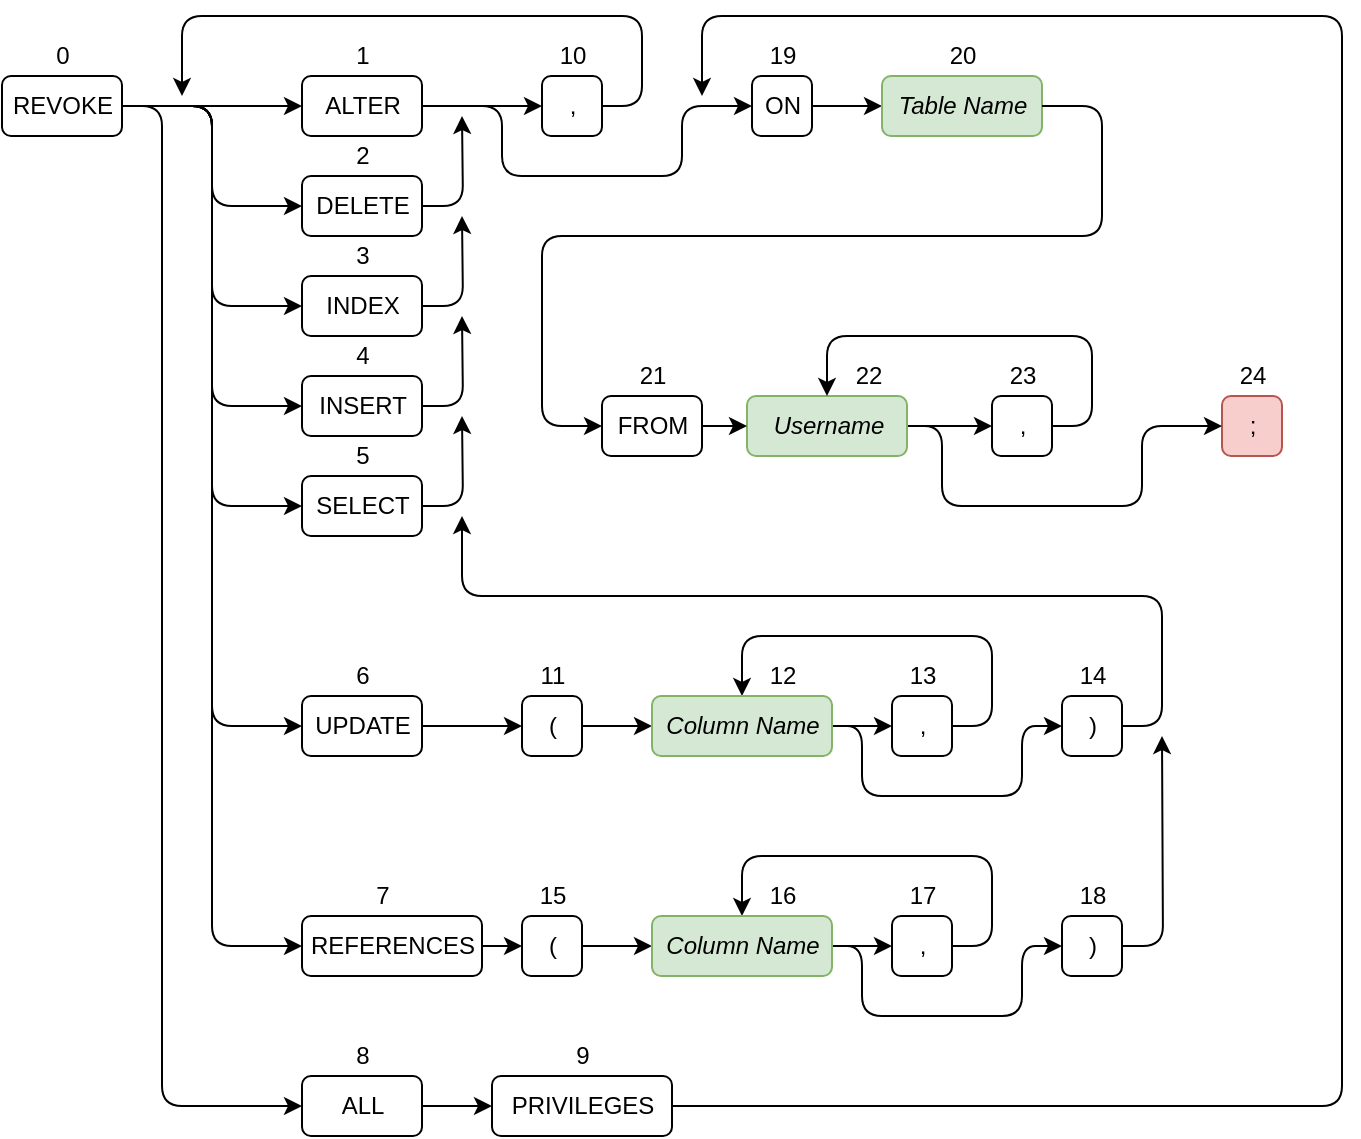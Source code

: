 <mxfile version="13.8.0" type="device"><diagram id="HH97DMklG3GvuwQJtJBX" name="Page-1"><mxGraphModel dx="1422" dy="804" grid="1" gridSize="10" guides="1" tooltips="1" connect="1" arrows="1" fold="1" page="1" pageScale="1" pageWidth="850" pageHeight="1100" math="0" shadow="0"><root><mxCell id="0"/><mxCell id="1" parent="0"/><mxCell id="w54cBLAl5rAkxmdbFsFD-27" style="edgeStyle=orthogonalEdgeStyle;orthogonalLoop=1;jettySize=auto;html=1;exitX=1;exitY=0.5;exitDx=0;exitDy=0;entryX=0;entryY=0.5;entryDx=0;entryDy=0;" parent="1" source="w54cBLAl5rAkxmdbFsFD-1" edge="1"><mxGeometry relative="1" as="geometry"><mxPoint x="180" y="95" as="targetPoint"/></mxGeometry></mxCell><mxCell id="w54cBLAl5rAkxmdbFsFD-126" style="edgeStyle=orthogonalEdgeStyle;orthogonalLoop=1;jettySize=auto;html=1;exitX=1;exitY=0.5;exitDx=0;exitDy=0;entryX=0;entryY=0.5;entryDx=0;entryDy=0;" parent="1" source="w54cBLAl5rAkxmdbFsFD-1" target="w54cBLAl5rAkxmdbFsFD-112" edge="1"><mxGeometry relative="1" as="geometry"/></mxCell><mxCell id="w54cBLAl5rAkxmdbFsFD-127" style="edgeStyle=orthogonalEdgeStyle;orthogonalLoop=1;jettySize=auto;html=1;exitX=1;exitY=0.5;exitDx=0;exitDy=0;entryX=0;entryY=0.5;entryDx=0;entryDy=0;" parent="1" source="w54cBLAl5rAkxmdbFsFD-1" target="w54cBLAl5rAkxmdbFsFD-114" edge="1"><mxGeometry relative="1" as="geometry"/></mxCell><mxCell id="w54cBLAl5rAkxmdbFsFD-128" style="edgeStyle=orthogonalEdgeStyle;orthogonalLoop=1;jettySize=auto;html=1;exitX=1;exitY=0.5;exitDx=0;exitDy=0;entryX=0;entryY=0.5;entryDx=0;entryDy=0;" parent="1" source="w54cBLAl5rAkxmdbFsFD-1" target="w54cBLAl5rAkxmdbFsFD-116" edge="1"><mxGeometry relative="1" as="geometry"/></mxCell><mxCell id="w54cBLAl5rAkxmdbFsFD-129" style="edgeStyle=orthogonalEdgeStyle;orthogonalLoop=1;jettySize=auto;html=1;exitX=1;exitY=0.5;exitDx=0;exitDy=0;entryX=0;entryY=0.5;entryDx=0;entryDy=0;" parent="1" source="w54cBLAl5rAkxmdbFsFD-1" target="w54cBLAl5rAkxmdbFsFD-118" edge="1"><mxGeometry relative="1" as="geometry"/></mxCell><mxCell id="w54cBLAl5rAkxmdbFsFD-130" style="edgeStyle=orthogonalEdgeStyle;orthogonalLoop=1;jettySize=auto;html=1;exitX=1;exitY=0.5;exitDx=0;exitDy=0;entryX=0;entryY=0.5;entryDx=0;entryDy=0;" parent="1" source="w54cBLAl5rAkxmdbFsFD-1" target="w54cBLAl5rAkxmdbFsFD-120" edge="1"><mxGeometry relative="1" as="geometry"/></mxCell><mxCell id="w54cBLAl5rAkxmdbFsFD-131" style="edgeStyle=orthogonalEdgeStyle;orthogonalLoop=1;jettySize=auto;html=1;exitX=1;exitY=0.5;exitDx=0;exitDy=0;entryX=0;entryY=0.5;entryDx=0;entryDy=0;" parent="1" source="w54cBLAl5rAkxmdbFsFD-1" target="w54cBLAl5rAkxmdbFsFD-122" edge="1"><mxGeometry relative="1" as="geometry"><Array as="points"><mxPoint x="110" y="95"/><mxPoint x="110" y="595"/></Array></mxGeometry></mxCell><mxCell id="pe3f59R0KPCphESlrHph-3" style="edgeStyle=orthogonalEdgeStyle;orthogonalLoop=1;jettySize=auto;html=1;exitX=1;exitY=0.5;exitDx=0;exitDy=0;entryX=0;entryY=0.5;entryDx=0;entryDy=0;" parent="1" source="w54cBLAl5rAkxmdbFsFD-1" target="pe3f59R0KPCphESlrHph-1" edge="1"><mxGeometry relative="1" as="geometry"/></mxCell><mxCell id="w54cBLAl5rAkxmdbFsFD-1" value="REVOKE" style="html=1;rounded=1;" parent="1" vertex="1"><mxGeometry x="30" y="80" width="60" height="30" as="geometry"/></mxCell><mxCell id="w54cBLAl5rAkxmdbFsFD-2" value="0" style="text;html=1;align=center;verticalAlign=middle;resizable=0;points=[];autosize=1;rounded=1;" parent="1" vertex="1"><mxGeometry x="50" y="60" width="20" height="20" as="geometry"/></mxCell><mxCell id="w54cBLAl5rAkxmdbFsFD-29" style="edgeStyle=orthogonalEdgeStyle;orthogonalLoop=1;jettySize=auto;html=1;exitX=1;exitY=0.5;exitDx=0;exitDy=0;entryX=0;entryY=0.5;entryDx=0;entryDy=0;" parent="1" source="w54cBLAl5rAkxmdbFsFD-110" target="w54cBLAl5rAkxmdbFsFD-45" edge="1"><mxGeometry relative="1" as="geometry"><mxPoint x="260" y="95" as="sourcePoint"/><mxPoint x="290" y="95" as="targetPoint"/></mxGeometry></mxCell><mxCell id="w54cBLAl5rAkxmdbFsFD-44" style="edgeStyle=orthogonalEdgeStyle;orthogonalLoop=1;jettySize=auto;html=1;exitX=1;exitY=0.5;exitDx=0;exitDy=0;" parent="1" source="w54cBLAl5rAkxmdbFsFD-45" edge="1"><mxGeometry relative="1" as="geometry"><mxPoint x="120" y="90" as="targetPoint"/><Array as="points"><mxPoint x="350" y="95"/><mxPoint x="350" y="50"/><mxPoint x="120" y="50"/></Array></mxGeometry></mxCell><mxCell id="w54cBLAl5rAkxmdbFsFD-45" value="," style="html=1;rounded=1;" parent="1" vertex="1"><mxGeometry x="300" y="80" width="30" height="30" as="geometry"/></mxCell><mxCell id="w54cBLAl5rAkxmdbFsFD-46" value="10" style="text;html=1;align=center;verticalAlign=middle;resizable=0;points=[];autosize=1;rounded=1;" parent="1" vertex="1"><mxGeometry x="300" y="60" width="30" height="20" as="geometry"/></mxCell><mxCell id="w54cBLAl5rAkxmdbFsFD-53" value=";" style="html=1;fillColor=#f8cecc;strokeColor=#b85450;rounded=1;" parent="1" vertex="1"><mxGeometry x="640" y="240" width="30" height="30" as="geometry"/></mxCell><mxCell id="w54cBLAl5rAkxmdbFsFD-54" value="24" style="text;html=1;align=center;verticalAlign=middle;resizable=0;points=[];autosize=1;rounded=1;" parent="1" vertex="1"><mxGeometry x="640" y="220" width="30" height="20" as="geometry"/></mxCell><mxCell id="w54cBLAl5rAkxmdbFsFD-76" style="edgeStyle=orthogonalEdgeStyle;orthogonalLoop=1;jettySize=auto;html=1;exitX=1;exitY=0.5;exitDx=0;exitDy=0;entryX=0;entryY=0.5;entryDx=0;entryDy=0;" parent="1" source="w54cBLAl5rAkxmdbFsFD-62" target="w54cBLAl5rAkxmdbFsFD-74" edge="1"><mxGeometry relative="1" as="geometry"><mxPoint x="555" y="95" as="targetPoint"/></mxGeometry></mxCell><mxCell id="w54cBLAl5rAkxmdbFsFD-62" value="ON" style="html=1;rounded=1;" parent="1" vertex="1"><mxGeometry x="405" y="80" width="30" height="30" as="geometry"/></mxCell><mxCell id="w54cBLAl5rAkxmdbFsFD-63" value="19" style="text;html=1;align=center;verticalAlign=middle;resizable=0;points=[];autosize=1;rounded=1;" parent="1" vertex="1"><mxGeometry x="405" y="60" width="30" height="20" as="geometry"/></mxCell><mxCell id="w54cBLAl5rAkxmdbFsFD-74" value="&lt;i&gt;Table Name&lt;/i&gt;" style="html=1;fillColor=#d5e8d4;strokeColor=#82b366;rounded=1;" parent="1" vertex="1"><mxGeometry x="470" y="80" width="80" height="30" as="geometry"/></mxCell><mxCell id="w54cBLAl5rAkxmdbFsFD-75" value="20" style="text;html=1;align=center;verticalAlign=middle;resizable=0;points=[];autosize=1;rounded=1;" parent="1" vertex="1"><mxGeometry x="495" y="60" width="30" height="20" as="geometry"/></mxCell><mxCell id="w54cBLAl5rAkxmdbFsFD-93" style="edgeStyle=orthogonalEdgeStyle;orthogonalLoop=1;jettySize=auto;html=1;exitX=1;exitY=0.5;exitDx=0;exitDy=0;entryX=0;entryY=0.5;entryDx=0;entryDy=0;" parent="1" source="w54cBLAl5rAkxmdbFsFD-74" target="w54cBLAl5rAkxmdbFsFD-170" edge="1"><mxGeometry relative="1" as="geometry"><mxPoint x="630" y="95" as="sourcePoint"/><mxPoint x="690" y="95" as="targetPoint"/><Array as="points"><mxPoint x="580" y="95"/><mxPoint x="580" y="160"/><mxPoint x="300" y="160"/><mxPoint x="300" y="255"/></Array></mxGeometry></mxCell><mxCell id="w54cBLAl5rAkxmdbFsFD-187" style="edgeStyle=orthogonalEdgeStyle;orthogonalLoop=1;jettySize=auto;html=1;exitX=1;exitY=0.5;exitDx=0;exitDy=0;entryX=0;entryY=0.5;entryDx=0;entryDy=0;" parent="1" source="w54cBLAl5rAkxmdbFsFD-110" target="w54cBLAl5rAkxmdbFsFD-62" edge="1"><mxGeometry relative="1" as="geometry"><Array as="points"><mxPoint x="280" y="95"/><mxPoint x="280" y="130"/><mxPoint x="370" y="130"/><mxPoint x="370" y="95"/></Array></mxGeometry></mxCell><mxCell id="w54cBLAl5rAkxmdbFsFD-110" value="ALTER" style="html=1;rounded=1;" parent="1" vertex="1"><mxGeometry x="180" y="80" width="60" height="30" as="geometry"/></mxCell><mxCell id="w54cBLAl5rAkxmdbFsFD-111" value="1" style="text;html=1;align=center;verticalAlign=middle;resizable=0;points=[];autosize=1;rounded=1;" parent="1" vertex="1"><mxGeometry x="200" y="60" width="20" height="20" as="geometry"/></mxCell><mxCell id="MTPqEMZYFRVsI5mLDNGk-6" style="edgeStyle=orthogonalEdgeStyle;rounded=1;orthogonalLoop=1;jettySize=auto;html=1;exitX=1;exitY=0.5;exitDx=0;exitDy=0;" parent="1" source="w54cBLAl5rAkxmdbFsFD-112" edge="1"><mxGeometry relative="1" as="geometry"><mxPoint x="260" y="100" as="targetPoint"/></mxGeometry></mxCell><mxCell id="w54cBLAl5rAkxmdbFsFD-112" value="DELETE" style="html=1;rounded=1;" parent="1" vertex="1"><mxGeometry x="180" y="130" width="60" height="30" as="geometry"/></mxCell><mxCell id="w54cBLAl5rAkxmdbFsFD-113" value="2" style="text;html=1;align=center;verticalAlign=middle;resizable=0;points=[];autosize=1;rounded=1;" parent="1" vertex="1"><mxGeometry x="200" y="110" width="20" height="20" as="geometry"/></mxCell><mxCell id="MTPqEMZYFRVsI5mLDNGk-5" style="edgeStyle=orthogonalEdgeStyle;rounded=1;orthogonalLoop=1;jettySize=auto;html=1;exitX=1;exitY=0.5;exitDx=0;exitDy=0;" parent="1" source="w54cBLAl5rAkxmdbFsFD-114" edge="1"><mxGeometry relative="1" as="geometry"><mxPoint x="260" y="150" as="targetPoint"/></mxGeometry></mxCell><mxCell id="w54cBLAl5rAkxmdbFsFD-114" value="INDEX" style="html=1;rounded=1;" parent="1" vertex="1"><mxGeometry x="180" y="180" width="60" height="30" as="geometry"/></mxCell><mxCell id="w54cBLAl5rAkxmdbFsFD-115" value="3" style="text;html=1;align=center;verticalAlign=middle;resizable=0;points=[];autosize=1;rounded=1;" parent="1" vertex="1"><mxGeometry x="200" y="160" width="20" height="20" as="geometry"/></mxCell><mxCell id="MTPqEMZYFRVsI5mLDNGk-4" style="edgeStyle=orthogonalEdgeStyle;rounded=1;orthogonalLoop=1;jettySize=auto;html=1;exitX=1;exitY=0.5;exitDx=0;exitDy=0;" parent="1" source="w54cBLAl5rAkxmdbFsFD-116" edge="1"><mxGeometry relative="1" as="geometry"><mxPoint x="260" y="200" as="targetPoint"/></mxGeometry></mxCell><mxCell id="w54cBLAl5rAkxmdbFsFD-116" value="INSERT" style="html=1;rounded=1;" parent="1" vertex="1"><mxGeometry x="180" y="230" width="60" height="30" as="geometry"/></mxCell><mxCell id="w54cBLAl5rAkxmdbFsFD-117" value="4" style="text;html=1;align=center;verticalAlign=middle;resizable=0;points=[];autosize=1;rounded=1;" parent="1" vertex="1"><mxGeometry x="200" y="210" width="20" height="20" as="geometry"/></mxCell><mxCell id="w54cBLAl5rAkxmdbFsFD-154" style="edgeStyle=orthogonalEdgeStyle;orthogonalLoop=1;jettySize=auto;html=1;exitX=1;exitY=0.5;exitDx=0;exitDy=0;entryX=0;entryY=0.5;entryDx=0;entryDy=0;" parent="1" source="w54cBLAl5rAkxmdbFsFD-118" target="w54cBLAl5rAkxmdbFsFD-136" edge="1"><mxGeometry relative="1" as="geometry"/></mxCell><mxCell id="w54cBLAl5rAkxmdbFsFD-118" value="UPDATE" style="html=1;rounded=1;" parent="1" vertex="1"><mxGeometry x="180" y="390" width="60" height="30" as="geometry"/></mxCell><mxCell id="w54cBLAl5rAkxmdbFsFD-119" value="6" style="text;html=1;align=center;verticalAlign=middle;resizable=0;points=[];autosize=1;rounded=1;" parent="1" vertex="1"><mxGeometry x="200" y="370" width="20" height="20" as="geometry"/></mxCell><mxCell id="w54cBLAl5rAkxmdbFsFD-155" style="edgeStyle=orthogonalEdgeStyle;orthogonalLoop=1;jettySize=auto;html=1;exitX=1;exitY=0.5;exitDx=0;exitDy=0;entryX=0;entryY=0.5;entryDx=0;entryDy=0;" parent="1" source="w54cBLAl5rAkxmdbFsFD-120" target="w54cBLAl5rAkxmdbFsFD-134" edge="1"><mxGeometry relative="1" as="geometry"/></mxCell><mxCell id="w54cBLAl5rAkxmdbFsFD-120" value="REFERENCES" style="html=1;rounded=1;" parent="1" vertex="1"><mxGeometry x="180" y="500" width="90" height="30" as="geometry"/></mxCell><mxCell id="w54cBLAl5rAkxmdbFsFD-121" value="7" style="text;html=1;align=center;verticalAlign=middle;resizable=0;points=[];autosize=1;rounded=1;" parent="1" vertex="1"><mxGeometry x="210" y="480" width="20" height="20" as="geometry"/></mxCell><mxCell id="w54cBLAl5rAkxmdbFsFD-132" style="edgeStyle=orthogonalEdgeStyle;orthogonalLoop=1;jettySize=auto;html=1;exitX=1;exitY=0.5;exitDx=0;exitDy=0;entryX=0;entryY=0.5;entryDx=0;entryDy=0;" parent="1" source="w54cBLAl5rAkxmdbFsFD-122" target="w54cBLAl5rAkxmdbFsFD-124" edge="1"><mxGeometry relative="1" as="geometry"/></mxCell><mxCell id="w54cBLAl5rAkxmdbFsFD-122" value="ALL" style="html=1;rounded=1;" parent="1" vertex="1"><mxGeometry x="180" y="580" width="60" height="30" as="geometry"/></mxCell><mxCell id="w54cBLAl5rAkxmdbFsFD-123" value="8" style="text;html=1;align=center;verticalAlign=middle;resizable=0;points=[];autosize=1;rounded=1;" parent="1" vertex="1"><mxGeometry x="200" y="560" width="20" height="20" as="geometry"/></mxCell><mxCell id="w54cBLAl5rAkxmdbFsFD-133" style="edgeStyle=orthogonalEdgeStyle;orthogonalLoop=1;jettySize=auto;html=1;exitX=1;exitY=0.5;exitDx=0;exitDy=0;" parent="1" source="w54cBLAl5rAkxmdbFsFD-124" edge="1"><mxGeometry relative="1" as="geometry"><mxPoint x="380" y="90" as="targetPoint"/><Array as="points"><mxPoint x="700" y="595"/><mxPoint x="700" y="50"/><mxPoint x="380" y="50"/></Array></mxGeometry></mxCell><mxCell id="w54cBLAl5rAkxmdbFsFD-124" value="PRIVILEGES" style="html=1;rounded=1;" parent="1" vertex="1"><mxGeometry x="275" y="580" width="90" height="30" as="geometry"/></mxCell><mxCell id="w54cBLAl5rAkxmdbFsFD-125" value="9" style="text;html=1;align=center;verticalAlign=middle;resizable=0;points=[];autosize=1;rounded=1;" parent="1" vertex="1"><mxGeometry x="310" y="560" width="20" height="20" as="geometry"/></mxCell><mxCell id="w54cBLAl5rAkxmdbFsFD-153" style="edgeStyle=orthogonalEdgeStyle;orthogonalLoop=1;jettySize=auto;html=1;exitX=1;exitY=0.5;exitDx=0;exitDy=0;entryX=0;entryY=0.5;entryDx=0;entryDy=0;" parent="1" source="w54cBLAl5rAkxmdbFsFD-134" target="w54cBLAl5rAkxmdbFsFD-150" edge="1"><mxGeometry relative="1" as="geometry"/></mxCell><mxCell id="w54cBLAl5rAkxmdbFsFD-134" value="(" style="html=1;rounded=1;" parent="1" vertex="1"><mxGeometry x="290" y="500" width="30" height="30" as="geometry"/></mxCell><mxCell id="w54cBLAl5rAkxmdbFsFD-135" value="15" style="text;html=1;align=center;verticalAlign=middle;resizable=0;points=[];autosize=1;rounded=1;" parent="1" vertex="1"><mxGeometry x="290" y="480" width="30" height="20" as="geometry"/></mxCell><mxCell id="w54cBLAl5rAkxmdbFsFD-152" style="edgeStyle=orthogonalEdgeStyle;orthogonalLoop=1;jettySize=auto;html=1;exitX=1;exitY=0.5;exitDx=0;exitDy=0;entryX=0;entryY=0.5;entryDx=0;entryDy=0;" parent="1" source="w54cBLAl5rAkxmdbFsFD-136" target="w54cBLAl5rAkxmdbFsFD-146" edge="1"><mxGeometry relative="1" as="geometry"/></mxCell><mxCell id="w54cBLAl5rAkxmdbFsFD-136" value="(" style="html=1;rounded=1;" parent="1" vertex="1"><mxGeometry x="290" y="390" width="30" height="30" as="geometry"/></mxCell><mxCell id="w54cBLAl5rAkxmdbFsFD-137" value="11" style="text;html=1;align=center;verticalAlign=middle;resizable=0;points=[];autosize=1;rounded=1;" parent="1" vertex="1"><mxGeometry x="290" y="370" width="30" height="20" as="geometry"/></mxCell><mxCell id="w54cBLAl5rAkxmdbFsFD-161" style="edgeStyle=orthogonalEdgeStyle;orthogonalLoop=1;jettySize=auto;html=1;exitX=1;exitY=0.5;exitDx=0;exitDy=0;entryX=0.5;entryY=0;entryDx=0;entryDy=0;" parent="1" source="w54cBLAl5rAkxmdbFsFD-138" target="w54cBLAl5rAkxmdbFsFD-150" edge="1"><mxGeometry relative="1" as="geometry"><Array as="points"><mxPoint x="525" y="515"/><mxPoint x="525" y="470"/><mxPoint x="400" y="470"/></Array></mxGeometry></mxCell><mxCell id="w54cBLAl5rAkxmdbFsFD-138" value="," style="html=1;rounded=1;" parent="1" vertex="1"><mxGeometry x="475" y="500" width="30" height="30" as="geometry"/></mxCell><mxCell id="w54cBLAl5rAkxmdbFsFD-139" value="17" style="text;html=1;align=center;verticalAlign=middle;resizable=0;points=[];autosize=1;rounded=1;" parent="1" vertex="1"><mxGeometry x="475" y="480" width="30" height="20" as="geometry"/></mxCell><mxCell id="w54cBLAl5rAkxmdbFsFD-158" style="edgeStyle=orthogonalEdgeStyle;orthogonalLoop=1;jettySize=auto;html=1;exitX=1;exitY=0.5;exitDx=0;exitDy=0;entryX=0.5;entryY=0;entryDx=0;entryDy=0;" parent="1" source="w54cBLAl5rAkxmdbFsFD-142" target="w54cBLAl5rAkxmdbFsFD-146" edge="1"><mxGeometry relative="1" as="geometry"><mxPoint x="375" y="340" as="targetPoint"/><Array as="points"><mxPoint x="525" y="405"/><mxPoint x="525" y="360"/><mxPoint x="400" y="360"/></Array></mxGeometry></mxCell><mxCell id="w54cBLAl5rAkxmdbFsFD-142" value="," style="html=1;rounded=1;" parent="1" vertex="1"><mxGeometry x="475" y="390" width="30" height="30" as="geometry"/></mxCell><mxCell id="w54cBLAl5rAkxmdbFsFD-143" value="13" style="text;html=1;align=center;verticalAlign=middle;resizable=0;points=[];autosize=1;rounded=1;" parent="1" vertex="1"><mxGeometry x="475" y="370" width="30" height="20" as="geometry"/></mxCell><mxCell id="w54cBLAl5rAkxmdbFsFD-156" style="edgeStyle=orthogonalEdgeStyle;orthogonalLoop=1;jettySize=auto;html=1;exitX=1;exitY=0.5;exitDx=0;exitDy=0;entryX=0;entryY=0.5;entryDx=0;entryDy=0;" parent="1" source="w54cBLAl5rAkxmdbFsFD-146" target="w54cBLAl5rAkxmdbFsFD-142" edge="1"><mxGeometry relative="1" as="geometry"/></mxCell><mxCell id="eOiKbTs08D9yLlsTAo8E-1" style="edgeStyle=orthogonalEdgeStyle;rounded=1;orthogonalLoop=1;jettySize=auto;html=1;exitX=1;exitY=0.5;exitDx=0;exitDy=0;entryX=0;entryY=0.5;entryDx=0;entryDy=0;" parent="1" source="w54cBLAl5rAkxmdbFsFD-146" edge="1" target="w54cBLAl5rAkxmdbFsFD-162"><mxGeometry relative="1" as="geometry"><mxPoint x="540" y="410" as="targetPoint"/><Array as="points"><mxPoint x="460" y="405"/><mxPoint x="460" y="440"/><mxPoint x="540" y="440"/><mxPoint x="540" y="405"/></Array></mxGeometry></mxCell><mxCell id="w54cBLAl5rAkxmdbFsFD-146" value="&lt;i&gt;Column Name&lt;/i&gt;" style="html=1;fillColor=#d5e8d4;strokeColor=#82b366;rounded=1;" parent="1" vertex="1"><mxGeometry x="355" y="390" width="90" height="30" as="geometry"/></mxCell><mxCell id="w54cBLAl5rAkxmdbFsFD-147" value="12" style="text;html=1;align=center;verticalAlign=middle;resizable=0;points=[];autosize=1;rounded=1;" parent="1" vertex="1"><mxGeometry x="405" y="370" width="30" height="20" as="geometry"/></mxCell><mxCell id="w54cBLAl5rAkxmdbFsFD-157" style="edgeStyle=orthogonalEdgeStyle;orthogonalLoop=1;jettySize=auto;html=1;exitX=1;exitY=0.5;exitDx=0;exitDy=0;entryX=0;entryY=0.5;entryDx=0;entryDy=0;" parent="1" source="w54cBLAl5rAkxmdbFsFD-150" target="w54cBLAl5rAkxmdbFsFD-138" edge="1"><mxGeometry relative="1" as="geometry"/></mxCell><mxCell id="eOiKbTs08D9yLlsTAo8E-2" style="edgeStyle=orthogonalEdgeStyle;rounded=1;orthogonalLoop=1;jettySize=auto;html=1;exitX=1;exitY=0.5;exitDx=0;exitDy=0;entryX=0;entryY=0.5;entryDx=0;entryDy=0;" parent="1" source="w54cBLAl5rAkxmdbFsFD-150" edge="1" target="w54cBLAl5rAkxmdbFsFD-164"><mxGeometry relative="1" as="geometry"><mxPoint x="540" y="520" as="targetPoint"/><Array as="points"><mxPoint x="460" y="515"/><mxPoint x="460" y="550"/><mxPoint x="540" y="550"/><mxPoint x="540" y="515"/></Array></mxGeometry></mxCell><mxCell id="w54cBLAl5rAkxmdbFsFD-150" value="&lt;i&gt;Column Name&lt;/i&gt;" style="html=1;fillColor=#d5e8d4;strokeColor=#82b366;rounded=1;" parent="1" vertex="1"><mxGeometry x="355" y="500" width="90" height="30" as="geometry"/></mxCell><mxCell id="w54cBLAl5rAkxmdbFsFD-151" value="16" style="text;html=1;align=center;verticalAlign=middle;resizable=0;points=[];autosize=1;rounded=1;" parent="1" vertex="1"><mxGeometry x="405" y="480" width="30" height="20" as="geometry"/></mxCell><mxCell id="MTPqEMZYFRVsI5mLDNGk-2" style="edgeStyle=orthogonalEdgeStyle;rounded=1;orthogonalLoop=1;jettySize=auto;html=1;exitX=1;exitY=0.5;exitDx=0;exitDy=0;" parent="1" source="w54cBLAl5rAkxmdbFsFD-162" edge="1"><mxGeometry relative="1" as="geometry"><mxPoint x="260" y="300" as="targetPoint"/><Array as="points"><mxPoint x="610" y="405"/><mxPoint x="610" y="340"/><mxPoint x="260" y="340"/></Array></mxGeometry></mxCell><mxCell id="w54cBLAl5rAkxmdbFsFD-162" value=")" style="html=1;rounded=1;" parent="1" vertex="1"><mxGeometry x="560" y="390" width="30" height="30" as="geometry"/></mxCell><mxCell id="w54cBLAl5rAkxmdbFsFD-163" value="14" style="text;html=1;align=center;verticalAlign=middle;resizable=0;points=[];autosize=1;rounded=1;" parent="1" vertex="1"><mxGeometry x="560" y="370" width="30" height="20" as="geometry"/></mxCell><mxCell id="MTPqEMZYFRVsI5mLDNGk-1" style="edgeStyle=orthogonalEdgeStyle;rounded=1;orthogonalLoop=1;jettySize=auto;html=1;exitX=1;exitY=0.5;exitDx=0;exitDy=0;" parent="1" source="w54cBLAl5rAkxmdbFsFD-164" edge="1"><mxGeometry relative="1" as="geometry"><mxPoint x="610" y="410" as="targetPoint"/></mxGeometry></mxCell><mxCell id="w54cBLAl5rAkxmdbFsFD-164" value=")" style="html=1;rounded=1;" parent="1" vertex="1"><mxGeometry x="560" y="500" width="30" height="30" as="geometry"/></mxCell><mxCell id="w54cBLAl5rAkxmdbFsFD-165" value="18" style="text;html=1;align=center;verticalAlign=middle;resizable=0;points=[];autosize=1;rounded=1;" parent="1" vertex="1"><mxGeometry x="560" y="480" width="30" height="20" as="geometry"/></mxCell><mxCell id="w54cBLAl5rAkxmdbFsFD-183" style="edgeStyle=orthogonalEdgeStyle;orthogonalLoop=1;jettySize=auto;html=1;exitX=1;exitY=0.5;exitDx=0;exitDy=0;entryX=0;entryY=0.5;entryDx=0;entryDy=0;" parent="1" source="w54cBLAl5rAkxmdbFsFD-168" target="w54cBLAl5rAkxmdbFsFD-172" edge="1"><mxGeometry relative="1" as="geometry"/></mxCell><mxCell id="w54cBLAl5rAkxmdbFsFD-189" style="edgeStyle=orthogonalEdgeStyle;orthogonalLoop=1;jettySize=auto;html=1;exitX=1;exitY=0.5;exitDx=0;exitDy=0;entryX=0;entryY=0.5;entryDx=0;entryDy=0;" parent="1" source="w54cBLAl5rAkxmdbFsFD-168" target="w54cBLAl5rAkxmdbFsFD-53" edge="1"><mxGeometry relative="1" as="geometry"><Array as="points"><mxPoint x="500" y="255"/><mxPoint x="500" y="295"/><mxPoint x="600" y="295"/><mxPoint x="600" y="255"/></Array></mxGeometry></mxCell><mxCell id="w54cBLAl5rAkxmdbFsFD-168" value="&lt;i&gt;Username&lt;/i&gt;" style="html=1;fillColor=#d5e8d4;strokeColor=#82b366;rounded=1;" parent="1" vertex="1"><mxGeometry x="402.5" y="240" width="80" height="30" as="geometry"/></mxCell><mxCell id="w54cBLAl5rAkxmdbFsFD-169" value="22" style="text;html=1;align=center;verticalAlign=middle;resizable=0;points=[];autosize=1;rounded=1;" parent="1" vertex="1"><mxGeometry x="447.5" y="220" width="30" height="20" as="geometry"/></mxCell><mxCell id="w54cBLAl5rAkxmdbFsFD-184" style="edgeStyle=orthogonalEdgeStyle;orthogonalLoop=1;jettySize=auto;html=1;exitX=1;exitY=0.5;exitDx=0;exitDy=0;entryX=0;entryY=0.5;entryDx=0;entryDy=0;" parent="1" source="w54cBLAl5rAkxmdbFsFD-170" target="w54cBLAl5rAkxmdbFsFD-168" edge="1"><mxGeometry relative="1" as="geometry"/></mxCell><mxCell id="w54cBLAl5rAkxmdbFsFD-170" value="FROM" style="html=1;rounded=1;" parent="1" vertex="1"><mxGeometry x="330" y="240" width="50" height="30" as="geometry"/></mxCell><mxCell id="w54cBLAl5rAkxmdbFsFD-171" value="21" style="text;html=1;align=center;verticalAlign=middle;resizable=0;points=[];autosize=1;rounded=1;" parent="1" vertex="1"><mxGeometry x="340" y="220" width="30" height="20" as="geometry"/></mxCell><mxCell id="w54cBLAl5rAkxmdbFsFD-186" style="edgeStyle=orthogonalEdgeStyle;orthogonalLoop=1;jettySize=auto;html=1;exitX=1;exitY=0.5;exitDx=0;exitDy=0;entryX=0.5;entryY=0;entryDx=0;entryDy=0;" parent="1" source="w54cBLAl5rAkxmdbFsFD-172" target="w54cBLAl5rAkxmdbFsFD-168" edge="1"><mxGeometry relative="1" as="geometry"><Array as="points"><mxPoint x="575" y="255"/><mxPoint x="575" y="210"/><mxPoint x="443" y="210"/></Array></mxGeometry></mxCell><mxCell id="w54cBLAl5rAkxmdbFsFD-172" value="," style="html=1;rounded=1;" parent="1" vertex="1"><mxGeometry x="525" y="240" width="30" height="30" as="geometry"/></mxCell><mxCell id="w54cBLAl5rAkxmdbFsFD-173" value="23" style="text;html=1;align=center;verticalAlign=middle;resizable=0;points=[];autosize=1;rounded=1;" parent="1" vertex="1"><mxGeometry x="525" y="220" width="30" height="20" as="geometry"/></mxCell><mxCell id="MTPqEMZYFRVsI5mLDNGk-3" style="edgeStyle=orthogonalEdgeStyle;rounded=1;orthogonalLoop=1;jettySize=auto;html=1;exitX=1;exitY=0.5;exitDx=0;exitDy=0;" parent="1" source="pe3f59R0KPCphESlrHph-1" edge="1"><mxGeometry relative="1" as="geometry"><mxPoint x="260" y="250" as="targetPoint"/></mxGeometry></mxCell><mxCell id="pe3f59R0KPCphESlrHph-1" value="SELECT" style="html=1;rounded=1;" parent="1" vertex="1"><mxGeometry x="180" y="280" width="60" height="30" as="geometry"/></mxCell><mxCell id="pe3f59R0KPCphESlrHph-2" value="5" style="text;html=1;align=center;verticalAlign=middle;resizable=0;points=[];autosize=1;rounded=1;" parent="1" vertex="1"><mxGeometry x="200" y="260" width="20" height="20" as="geometry"/></mxCell></root></mxGraphModel></diagram></mxfile>